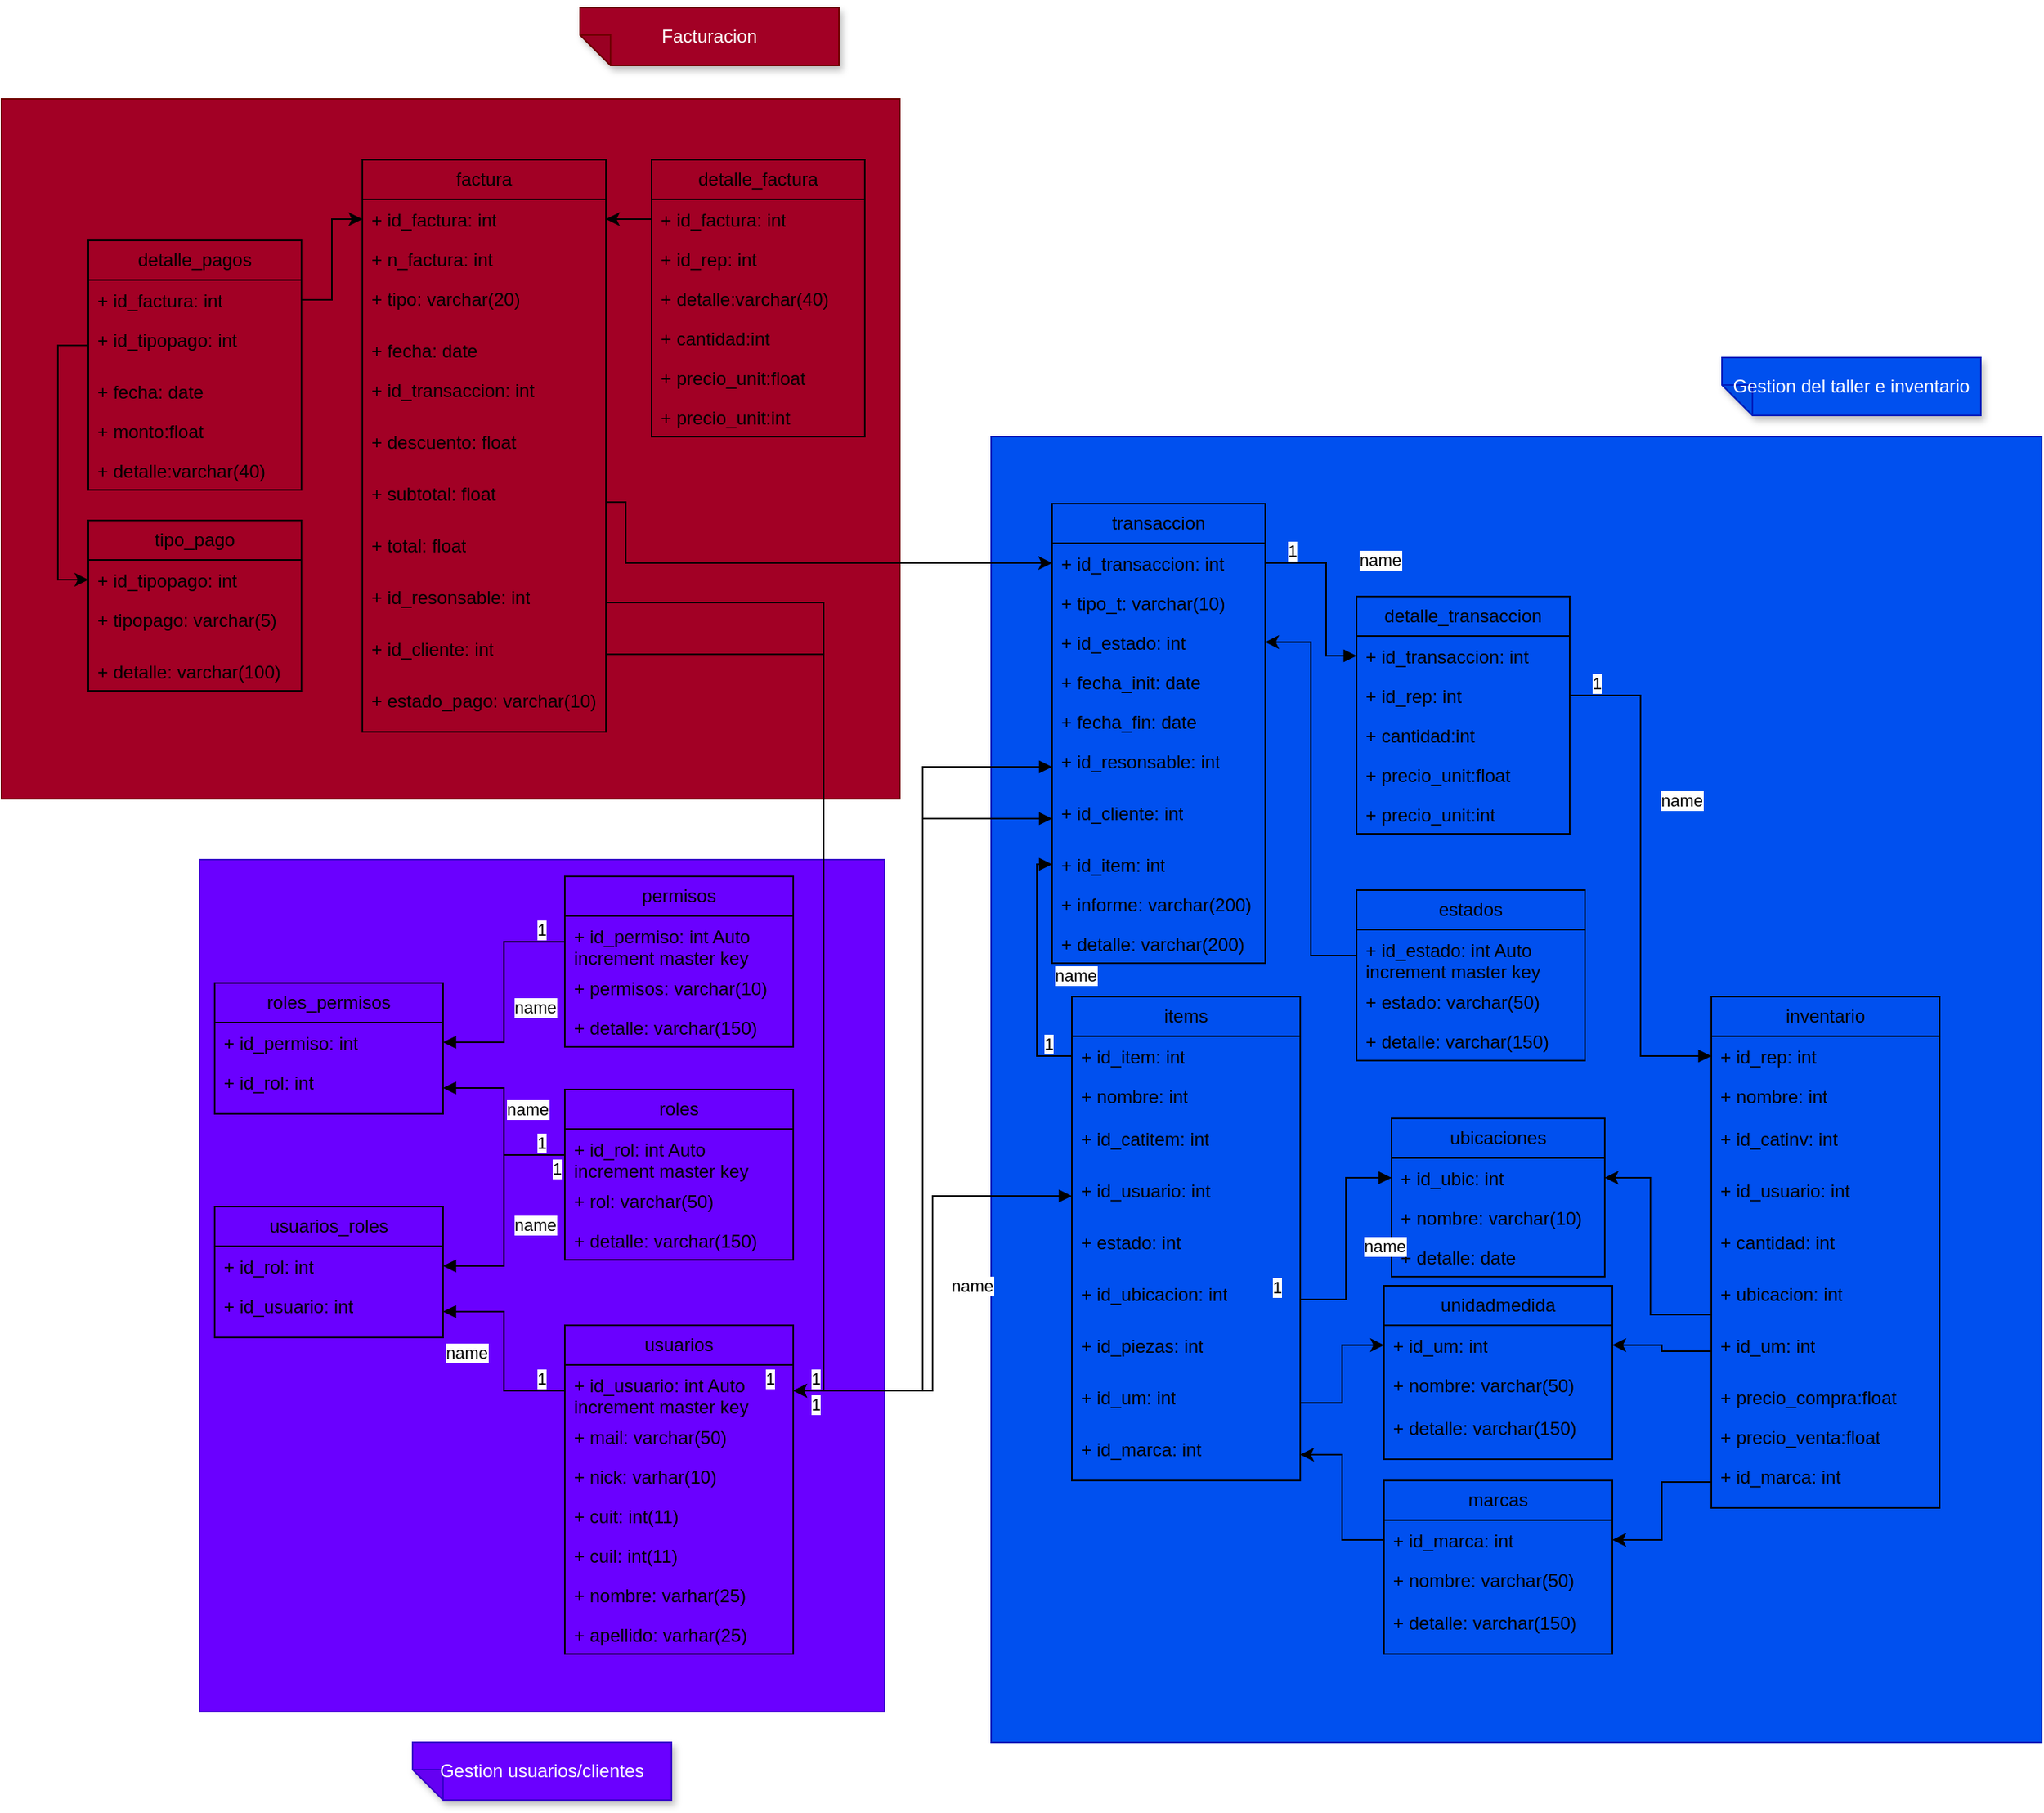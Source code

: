 <mxfile version="21.6.8" type="device">
  <diagram name="Página-1" id="KL7hros_8gFtWswWTued">
    <mxGraphModel dx="3860" dy="2466" grid="1" gridSize="10" guides="1" tooltips="1" connect="1" arrows="1" fold="1" page="1" pageScale="1" pageWidth="827" pageHeight="1169" math="0" shadow="0">
      <root>
        <mxCell id="0" />
        <mxCell id="1" parent="0" />
        <mxCell id="hIRkUQKFSJSfy8jgUmHw-79" value="" style="whiteSpace=wrap;html=1;fillColor=#0050ef;fontColor=#ffffff;strokeColor=#001DBC;" vertex="1" parent="1">
          <mxGeometry x="-330" y="112" width="690" height="858" as="geometry" />
        </mxCell>
        <mxCell id="hIRkUQKFSJSfy8jgUmHw-78" value="Gestion del taller e inventario" style="shape=note;whiteSpace=wrap;html=1;backgroundOutline=1;fontColor=#ffffff;darkOpacity=0.05;fillColor=#0050ef;strokeColor=#001DBC;fillStyle=solid;direction=west;gradientDirection=north;shadow=1;size=20;pointerEvents=1;align=center;" vertex="1" parent="1">
          <mxGeometry x="150" y="60" width="170" height="38" as="geometry" />
        </mxCell>
        <mxCell id="hIRkUQKFSJSfy8jgUmHw-75" value="" style="whiteSpace=wrap;html=1;fillColor=#a20025;fontColor=#ffffff;strokeColor=#6F0000;" vertex="1" parent="1">
          <mxGeometry x="-980" y="-110" width="590" height="460" as="geometry" />
        </mxCell>
        <mxCell id="hIRkUQKFSJSfy8jgUmHw-74" value="" style="whiteSpace=wrap;html=1;fillColor=#6a00ff;fontColor=#ffffff;strokeColor=#3700CC;" vertex="1" parent="1">
          <mxGeometry x="-850" y="390" width="450" height="560" as="geometry" />
        </mxCell>
        <mxCell id="4Juu3MWesEWuTdo3Fc_6-1" value="usuarios" style="swimlane;fontStyle=0;childLayout=stackLayout;horizontal=1;startSize=26;fillColor=none;horizontalStack=0;resizeParent=1;resizeParentMax=0;resizeLast=0;collapsible=1;marginBottom=0;whiteSpace=wrap;html=1;" parent="1" vertex="1">
          <mxGeometry x="-610" y="696" width="150" height="216" as="geometry" />
        </mxCell>
        <mxCell id="4Juu3MWesEWuTdo3Fc_6-2" value="+ id_usuario: int Auto increment master key" style="text;strokeColor=none;fillColor=none;align=left;verticalAlign=top;spacingLeft=4;spacingRight=4;overflow=hidden;rotatable=0;points=[[0,0.5],[1,0.5]];portConstraint=eastwest;whiteSpace=wrap;html=1;" parent="4Juu3MWesEWuTdo3Fc_6-1" vertex="1">
          <mxGeometry y="26" width="150" height="34" as="geometry" />
        </mxCell>
        <mxCell id="4Juu3MWesEWuTdo3Fc_6-3" value="+ mail: varchar(50)" style="text;strokeColor=none;fillColor=none;align=left;verticalAlign=top;spacingLeft=4;spacingRight=4;overflow=hidden;rotatable=0;points=[[0,0.5],[1,0.5]];portConstraint=eastwest;whiteSpace=wrap;html=1;" parent="4Juu3MWesEWuTdo3Fc_6-1" vertex="1">
          <mxGeometry y="60" width="150" height="26" as="geometry" />
        </mxCell>
        <mxCell id="4Juu3MWesEWuTdo3Fc_6-4" value="+ nick: varhar(10)" style="text;strokeColor=none;fillColor=none;align=left;verticalAlign=top;spacingLeft=4;spacingRight=4;overflow=hidden;rotatable=0;points=[[0,0.5],[1,0.5]];portConstraint=eastwest;whiteSpace=wrap;html=1;" parent="4Juu3MWesEWuTdo3Fc_6-1" vertex="1">
          <mxGeometry y="86" width="150" height="26" as="geometry" />
        </mxCell>
        <mxCell id="EC8ZCRwTHWyci8RgwFiX-50" value="+ cuit: int(11)" style="text;strokeColor=none;fillColor=none;align=left;verticalAlign=top;spacingLeft=4;spacingRight=4;overflow=hidden;rotatable=0;points=[[0,0.5],[1,0.5]];portConstraint=eastwest;whiteSpace=wrap;html=1;" parent="4Juu3MWesEWuTdo3Fc_6-1" vertex="1">
          <mxGeometry y="112" width="150" height="26" as="geometry" />
        </mxCell>
        <mxCell id="EC8ZCRwTHWyci8RgwFiX-51" value="+ cuil: int(11)" style="text;strokeColor=none;fillColor=none;align=left;verticalAlign=top;spacingLeft=4;spacingRight=4;overflow=hidden;rotatable=0;points=[[0,0.5],[1,0.5]];portConstraint=eastwest;whiteSpace=wrap;html=1;" parent="4Juu3MWesEWuTdo3Fc_6-1" vertex="1">
          <mxGeometry y="138" width="150" height="26" as="geometry" />
        </mxCell>
        <mxCell id="EC8ZCRwTHWyci8RgwFiX-47" value="+ nombre: varhar(25)" style="text;strokeColor=none;fillColor=none;align=left;verticalAlign=top;spacingLeft=4;spacingRight=4;overflow=hidden;rotatable=0;points=[[0,0.5],[1,0.5]];portConstraint=eastwest;whiteSpace=wrap;html=1;" parent="4Juu3MWesEWuTdo3Fc_6-1" vertex="1">
          <mxGeometry y="164" width="150" height="26" as="geometry" />
        </mxCell>
        <mxCell id="EC8ZCRwTHWyci8RgwFiX-48" value="+ apellido: varhar(25)" style="text;strokeColor=none;fillColor=none;align=left;verticalAlign=top;spacingLeft=4;spacingRight=4;overflow=hidden;rotatable=0;points=[[0,0.5],[1,0.5]];portConstraint=eastwest;whiteSpace=wrap;html=1;" parent="4Juu3MWesEWuTdo3Fc_6-1" vertex="1">
          <mxGeometry y="190" width="150" height="26" as="geometry" />
        </mxCell>
        <mxCell id="4Juu3MWesEWuTdo3Fc_6-9" value="transaccion" style="swimlane;fontStyle=0;childLayout=stackLayout;horizontal=1;startSize=26;fillColor=none;horizontalStack=0;resizeParent=1;resizeParentMax=0;resizeLast=0;collapsible=1;marginBottom=0;whiteSpace=wrap;html=1;" parent="1" vertex="1">
          <mxGeometry x="-290" y="156" width="140" height="302" as="geometry" />
        </mxCell>
        <mxCell id="4Juu3MWesEWuTdo3Fc_6-10" value="+ id_transaccion: int" style="text;strokeColor=none;fillColor=none;align=left;verticalAlign=top;spacingLeft=4;spacingRight=4;overflow=hidden;rotatable=0;points=[[0,0.5],[1,0.5]];portConstraint=eastwest;whiteSpace=wrap;html=1;" parent="4Juu3MWesEWuTdo3Fc_6-9" vertex="1">
          <mxGeometry y="26" width="140" height="26" as="geometry" />
        </mxCell>
        <mxCell id="4Juu3MWesEWuTdo3Fc_6-11" value="+ tipo_t: varchar(10)" style="text;strokeColor=none;fillColor=none;align=left;verticalAlign=top;spacingLeft=4;spacingRight=4;overflow=hidden;rotatable=0;points=[[0,0.5],[1,0.5]];portConstraint=eastwest;whiteSpace=wrap;html=1;" parent="4Juu3MWesEWuTdo3Fc_6-9" vertex="1">
          <mxGeometry y="52" width="140" height="26" as="geometry" />
        </mxCell>
        <mxCell id="hIRkUQKFSJSfy8jgUmHw-31" value="+ id_estado: int" style="text;strokeColor=none;fillColor=none;align=left;verticalAlign=top;spacingLeft=4;spacingRight=4;overflow=hidden;rotatable=0;points=[[0,0.5],[1,0.5]];portConstraint=eastwest;whiteSpace=wrap;html=1;" vertex="1" parent="4Juu3MWesEWuTdo3Fc_6-9">
          <mxGeometry y="78" width="140" height="26" as="geometry" />
        </mxCell>
        <mxCell id="4Juu3MWesEWuTdo3Fc_6-12" value="+ fecha_init: date" style="text;strokeColor=none;fillColor=none;align=left;verticalAlign=top;spacingLeft=4;spacingRight=4;overflow=hidden;rotatable=0;points=[[0,0.5],[1,0.5]];portConstraint=eastwest;whiteSpace=wrap;html=1;" parent="4Juu3MWesEWuTdo3Fc_6-9" vertex="1">
          <mxGeometry y="104" width="140" height="26" as="geometry" />
        </mxCell>
        <mxCell id="hIRkUQKFSJSfy8jgUmHw-19" value="+ fecha_fin: date" style="text;strokeColor=none;fillColor=none;align=left;verticalAlign=top;spacingLeft=4;spacingRight=4;overflow=hidden;rotatable=0;points=[[0,0.5],[1,0.5]];portConstraint=eastwest;whiteSpace=wrap;html=1;" vertex="1" parent="4Juu3MWesEWuTdo3Fc_6-9">
          <mxGeometry y="130" width="140" height="26" as="geometry" />
        </mxCell>
        <mxCell id="EC8ZCRwTHWyci8RgwFiX-57" value="+ id_resonsable: int" style="text;strokeColor=none;fillColor=none;align=left;verticalAlign=top;spacingLeft=4;spacingRight=4;overflow=hidden;rotatable=0;points=[[0,0.5],[1,0.5]];portConstraint=eastwest;whiteSpace=wrap;html=1;" parent="4Juu3MWesEWuTdo3Fc_6-9" vertex="1">
          <mxGeometry y="156" width="140" height="34" as="geometry" />
        </mxCell>
        <mxCell id="TdmiNr8Igqc1RUE94h2u-18" value="+ id_cliente: int" style="text;strokeColor=none;fillColor=none;align=left;verticalAlign=top;spacingLeft=4;spacingRight=4;overflow=hidden;rotatable=0;points=[[0,0.5],[1,0.5]];portConstraint=eastwest;whiteSpace=wrap;html=1;" parent="4Juu3MWesEWuTdo3Fc_6-9" vertex="1">
          <mxGeometry y="190" width="140" height="34" as="geometry" />
        </mxCell>
        <mxCell id="EC8ZCRwTHWyci8RgwFiX-56" value="+ id_item: int" style="text;strokeColor=none;fillColor=none;align=left;verticalAlign=top;spacingLeft=4;spacingRight=4;overflow=hidden;rotatable=0;points=[[0,0.5],[1,0.5]];portConstraint=eastwest;whiteSpace=wrap;html=1;" parent="4Juu3MWesEWuTdo3Fc_6-9" vertex="1">
          <mxGeometry y="224" width="140" height="26" as="geometry" />
        </mxCell>
        <mxCell id="hIRkUQKFSJSfy8jgUmHw-5" value="+ informe: varchar(200)" style="text;strokeColor=none;fillColor=none;align=left;verticalAlign=top;spacingLeft=4;spacingRight=4;overflow=hidden;rotatable=0;points=[[0,0.5],[1,0.5]];portConstraint=eastwest;whiteSpace=wrap;html=1;" vertex="1" parent="4Juu3MWesEWuTdo3Fc_6-9">
          <mxGeometry y="250" width="140" height="26" as="geometry" />
        </mxCell>
        <mxCell id="hIRkUQKFSJSfy8jgUmHw-18" value="+ detalle: varchar(200)" style="text;strokeColor=none;fillColor=none;align=left;verticalAlign=top;spacingLeft=4;spacingRight=4;overflow=hidden;rotatable=0;points=[[0,0.5],[1,0.5]];portConstraint=eastwest;whiteSpace=wrap;html=1;" vertex="1" parent="4Juu3MWesEWuTdo3Fc_6-9">
          <mxGeometry y="276" width="140" height="26" as="geometry" />
        </mxCell>
        <mxCell id="EC8ZCRwTHWyci8RgwFiX-1" value="detalle_transaccion" style="swimlane;fontStyle=0;childLayout=stackLayout;horizontal=1;startSize=26;fillColor=none;horizontalStack=0;resizeParent=1;resizeParentMax=0;resizeLast=0;collapsible=1;marginBottom=0;whiteSpace=wrap;html=1;" parent="1" vertex="1">
          <mxGeometry x="-90" y="217" width="140" height="156" as="geometry">
            <mxRectangle x="-220" y="50" width="140" height="30" as="alternateBounds" />
          </mxGeometry>
        </mxCell>
        <mxCell id="EC8ZCRwTHWyci8RgwFiX-2" value="+ id_transaccion: int" style="text;strokeColor=none;fillColor=none;align=left;verticalAlign=top;spacingLeft=4;spacingRight=4;overflow=hidden;rotatable=0;points=[[0,0.5],[1,0.5]];portConstraint=eastwest;whiteSpace=wrap;html=1;" parent="EC8ZCRwTHWyci8RgwFiX-1" vertex="1">
          <mxGeometry y="26" width="140" height="26" as="geometry" />
        </mxCell>
        <mxCell id="hIRkUQKFSJSfy8jgUmHw-6" value="+ id_rep: int" style="text;strokeColor=none;fillColor=none;align=left;verticalAlign=top;spacingLeft=4;spacingRight=4;overflow=hidden;rotatable=0;points=[[0,0.5],[1,0.5]];portConstraint=eastwest;whiteSpace=wrap;html=1;" vertex="1" parent="EC8ZCRwTHWyci8RgwFiX-1">
          <mxGeometry y="52" width="140" height="26" as="geometry" />
        </mxCell>
        <mxCell id="hIRkUQKFSJSfy8jgUmHw-9" value="+ cantidad:int" style="text;strokeColor=none;fillColor=none;align=left;verticalAlign=top;spacingLeft=4;spacingRight=4;overflow=hidden;rotatable=0;points=[[0,0.5],[1,0.5]];portConstraint=eastwest;whiteSpace=wrap;html=1;" vertex="1" parent="EC8ZCRwTHWyci8RgwFiX-1">
          <mxGeometry y="78" width="140" height="26" as="geometry" />
        </mxCell>
        <mxCell id="hIRkUQKFSJSfy8jgUmHw-16" value="+ precio_unit:float" style="text;strokeColor=none;fillColor=none;align=left;verticalAlign=top;spacingLeft=4;spacingRight=4;overflow=hidden;rotatable=0;points=[[0,0.5],[1,0.5]];portConstraint=eastwest;whiteSpace=wrap;html=1;" vertex="1" parent="EC8ZCRwTHWyci8RgwFiX-1">
          <mxGeometry y="104" width="140" height="26" as="geometry" />
        </mxCell>
        <mxCell id="hIRkUQKFSJSfy8jgUmHw-17" value="+ precio_unit:int" style="text;strokeColor=none;fillColor=none;align=left;verticalAlign=top;spacingLeft=4;spacingRight=4;overflow=hidden;rotatable=0;points=[[0,0.5],[1,0.5]];portConstraint=eastwest;whiteSpace=wrap;html=1;" vertex="1" parent="EC8ZCRwTHWyci8RgwFiX-1">
          <mxGeometry y="130" width="140" height="26" as="geometry" />
        </mxCell>
        <mxCell id="EC8ZCRwTHWyci8RgwFiX-5" value="name" style="endArrow=block;endFill=1;html=1;edgeStyle=orthogonalEdgeStyle;align=left;verticalAlign=top;rounded=0;entryX=0;entryY=0.5;entryDx=0;entryDy=0;exitX=1;exitY=0.5;exitDx=0;exitDy=0;" parent="1" source="4Juu3MWesEWuTdo3Fc_6-10" target="EC8ZCRwTHWyci8RgwFiX-2" edge="1">
          <mxGeometry x="-0.338" y="25" relative="1" as="geometry">
            <mxPoint x="-197" y="250" as="sourcePoint" />
            <mxPoint x="-247" y="300" as="targetPoint" />
            <mxPoint x="-5" y="-15" as="offset" />
            <Array as="points">
              <mxPoint x="-110" y="195" />
              <mxPoint x="-110" y="256" />
            </Array>
          </mxGeometry>
        </mxCell>
        <mxCell id="EC8ZCRwTHWyci8RgwFiX-6" value="1" style="edgeLabel;resizable=0;html=1;align=left;verticalAlign=bottom;" parent="EC8ZCRwTHWyci8RgwFiX-5" connectable="0" vertex="1">
          <mxGeometry x="-1" relative="1" as="geometry">
            <mxPoint x="13" as="offset" />
          </mxGeometry>
        </mxCell>
        <mxCell id="EC8ZCRwTHWyci8RgwFiX-16" value="name" style="endArrow=block;endFill=1;html=1;edgeStyle=orthogonalEdgeStyle;align=left;verticalAlign=top;rounded=0;entryX=1;entryY=0.5;entryDx=0;entryDy=0;exitX=0;exitY=0.5;exitDx=0;exitDy=0;" parent="1" source="EC8ZCRwTHWyci8RgwFiX-21" target="EC8ZCRwTHWyci8RgwFiX-34" edge="1">
          <mxGeometry x="-0.044" y="5" relative="1" as="geometry">
            <mxPoint x="-200" y="781" as="sourcePoint" />
            <mxPoint x="-310" y="837" as="targetPoint" />
            <mxPoint as="offset" />
          </mxGeometry>
        </mxCell>
        <mxCell id="EC8ZCRwTHWyci8RgwFiX-17" value="1" style="edgeLabel;resizable=0;html=1;align=left;verticalAlign=bottom;" parent="EC8ZCRwTHWyci8RgwFiX-16" connectable="0" vertex="1">
          <mxGeometry x="-1" relative="1" as="geometry">
            <mxPoint x="-20" as="offset" />
          </mxGeometry>
        </mxCell>
        <mxCell id="EC8ZCRwTHWyci8RgwFiX-20" value="roles" style="swimlane;fontStyle=0;childLayout=stackLayout;horizontal=1;startSize=26;fillColor=none;horizontalStack=0;resizeParent=1;resizeParentMax=0;resizeLast=0;collapsible=1;marginBottom=0;whiteSpace=wrap;html=1;" parent="1" vertex="1">
          <mxGeometry x="-610" y="541" width="150" height="112" as="geometry" />
        </mxCell>
        <mxCell id="EC8ZCRwTHWyci8RgwFiX-21" value="+ id_rol: int Auto increment master key" style="text;strokeColor=none;fillColor=none;align=left;verticalAlign=top;spacingLeft=4;spacingRight=4;overflow=hidden;rotatable=0;points=[[0,0.5],[1,0.5]];portConstraint=eastwest;whiteSpace=wrap;html=1;" parent="EC8ZCRwTHWyci8RgwFiX-20" vertex="1">
          <mxGeometry y="26" width="150" height="34" as="geometry" />
        </mxCell>
        <mxCell id="EC8ZCRwTHWyci8RgwFiX-22" value="+ rol: varchar(50)" style="text;strokeColor=none;fillColor=none;align=left;verticalAlign=top;spacingLeft=4;spacingRight=4;overflow=hidden;rotatable=0;points=[[0,0.5],[1,0.5]];portConstraint=eastwest;whiteSpace=wrap;html=1;" parent="EC8ZCRwTHWyci8RgwFiX-20" vertex="1">
          <mxGeometry y="60" width="150" height="26" as="geometry" />
        </mxCell>
        <mxCell id="EC8ZCRwTHWyci8RgwFiX-23" value="+ detalle: varchar(150)" style="text;strokeColor=none;fillColor=none;align=left;verticalAlign=top;spacingLeft=4;spacingRight=4;overflow=hidden;rotatable=0;points=[[0,0.5],[1,0.5]];portConstraint=eastwest;whiteSpace=wrap;html=1;" parent="EC8ZCRwTHWyci8RgwFiX-20" vertex="1">
          <mxGeometry y="86" width="150" height="26" as="geometry" />
        </mxCell>
        <mxCell id="EC8ZCRwTHWyci8RgwFiX-24" value="permisos" style="swimlane;fontStyle=0;childLayout=stackLayout;horizontal=1;startSize=26;fillColor=none;horizontalStack=0;resizeParent=1;resizeParentMax=0;resizeLast=0;collapsible=1;marginBottom=0;whiteSpace=wrap;html=1;" parent="1" vertex="1">
          <mxGeometry x="-610" y="401" width="150" height="112" as="geometry" />
        </mxCell>
        <mxCell id="EC8ZCRwTHWyci8RgwFiX-25" value="+ id_permiso: int Auto increment master key" style="text;strokeColor=none;fillColor=none;align=left;verticalAlign=top;spacingLeft=4;spacingRight=4;overflow=hidden;rotatable=0;points=[[0,0.5],[1,0.5]];portConstraint=eastwest;whiteSpace=wrap;html=1;" parent="EC8ZCRwTHWyci8RgwFiX-24" vertex="1">
          <mxGeometry y="26" width="150" height="34" as="geometry" />
        </mxCell>
        <mxCell id="EC8ZCRwTHWyci8RgwFiX-26" value="+ permisos: varchar(10)&amp;nbsp;" style="text;strokeColor=none;fillColor=none;align=left;verticalAlign=top;spacingLeft=4;spacingRight=4;overflow=hidden;rotatable=0;points=[[0,0.5],[1,0.5]];portConstraint=eastwest;whiteSpace=wrap;html=1;" parent="EC8ZCRwTHWyci8RgwFiX-24" vertex="1">
          <mxGeometry y="60" width="150" height="26" as="geometry" />
        </mxCell>
        <mxCell id="EC8ZCRwTHWyci8RgwFiX-27" value="+ detalle: varchar(150)" style="text;strokeColor=none;fillColor=none;align=left;verticalAlign=top;spacingLeft=4;spacingRight=4;overflow=hidden;rotatable=0;points=[[0,0.5],[1,0.5]];portConstraint=eastwest;whiteSpace=wrap;html=1;" parent="EC8ZCRwTHWyci8RgwFiX-24" vertex="1">
          <mxGeometry y="86" width="150" height="26" as="geometry" />
        </mxCell>
        <mxCell id="EC8ZCRwTHWyci8RgwFiX-28" value="roles_permisos" style="swimlane;fontStyle=0;childLayout=stackLayout;horizontal=1;startSize=26;fillColor=none;horizontalStack=0;resizeParent=1;resizeParentMax=0;resizeLast=0;collapsible=1;marginBottom=0;whiteSpace=wrap;html=1;" parent="1" vertex="1">
          <mxGeometry x="-840" y="471" width="150" height="86" as="geometry" />
        </mxCell>
        <mxCell id="EC8ZCRwTHWyci8RgwFiX-30" value="+ id_permiso: int" style="text;strokeColor=none;fillColor=none;align=left;verticalAlign=top;spacingLeft=4;spacingRight=4;overflow=hidden;rotatable=0;points=[[0,0.5],[1,0.5]];portConstraint=eastwest;whiteSpace=wrap;html=1;" parent="EC8ZCRwTHWyci8RgwFiX-28" vertex="1">
          <mxGeometry y="26" width="150" height="26" as="geometry" />
        </mxCell>
        <mxCell id="EC8ZCRwTHWyci8RgwFiX-29" value="+ id_rol: int&amp;nbsp;" style="text;strokeColor=none;fillColor=none;align=left;verticalAlign=top;spacingLeft=4;spacingRight=4;overflow=hidden;rotatable=0;points=[[0,0.5],[1,0.5]];portConstraint=eastwest;whiteSpace=wrap;html=1;" parent="EC8ZCRwTHWyci8RgwFiX-28" vertex="1">
          <mxGeometry y="52" width="150" height="34" as="geometry" />
        </mxCell>
        <mxCell id="EC8ZCRwTHWyci8RgwFiX-32" value="usuarios_roles" style="swimlane;fontStyle=0;childLayout=stackLayout;horizontal=1;startSize=26;fillColor=none;horizontalStack=0;resizeParent=1;resizeParentMax=0;resizeLast=0;collapsible=1;marginBottom=0;whiteSpace=wrap;html=1;" parent="1" vertex="1">
          <mxGeometry x="-840" y="618" width="150" height="86" as="geometry" />
        </mxCell>
        <mxCell id="EC8ZCRwTHWyci8RgwFiX-34" value="+ id_rol: int" style="text;strokeColor=none;fillColor=none;align=left;verticalAlign=top;spacingLeft=4;spacingRight=4;overflow=hidden;rotatable=0;points=[[0,0.5],[1,0.5]];portConstraint=eastwest;whiteSpace=wrap;html=1;" parent="EC8ZCRwTHWyci8RgwFiX-32" vertex="1">
          <mxGeometry y="26" width="150" height="26" as="geometry" />
        </mxCell>
        <mxCell id="EC8ZCRwTHWyci8RgwFiX-33" value="+ id_usuario: int" style="text;strokeColor=none;fillColor=none;align=left;verticalAlign=top;spacingLeft=4;spacingRight=4;overflow=hidden;rotatable=0;points=[[0,0.5],[1,0.5]];portConstraint=eastwest;whiteSpace=wrap;html=1;" parent="EC8ZCRwTHWyci8RgwFiX-32" vertex="1">
          <mxGeometry y="52" width="150" height="34" as="geometry" />
        </mxCell>
        <mxCell id="EC8ZCRwTHWyci8RgwFiX-37" value="name" style="endArrow=block;endFill=1;html=1;edgeStyle=orthogonalEdgeStyle;align=left;verticalAlign=top;rounded=0;entryX=1;entryY=0.5;entryDx=0;entryDy=0;exitX=0;exitY=0.5;exitDx=0;exitDy=0;" parent="1" source="4Juu3MWesEWuTdo3Fc_6-2" target="EC8ZCRwTHWyci8RgwFiX-33" edge="1">
          <mxGeometry x="1" y="14" relative="1" as="geometry">
            <mxPoint x="-190" y="821" as="sourcePoint" />
            <mxPoint x="-300" y="847" as="targetPoint" />
            <mxPoint as="offset" />
          </mxGeometry>
        </mxCell>
        <mxCell id="EC8ZCRwTHWyci8RgwFiX-38" value="1" style="edgeLabel;resizable=0;html=1;align=left;verticalAlign=bottom;" parent="EC8ZCRwTHWyci8RgwFiX-37" connectable="0" vertex="1">
          <mxGeometry x="-1" relative="1" as="geometry">
            <mxPoint x="-20" as="offset" />
          </mxGeometry>
        </mxCell>
        <mxCell id="EC8ZCRwTHWyci8RgwFiX-39" value="name" style="endArrow=block;endFill=1;html=1;edgeStyle=orthogonalEdgeStyle;align=left;verticalAlign=top;rounded=0;entryX=1;entryY=0.5;entryDx=0;entryDy=0;exitX=0;exitY=0.5;exitDx=0;exitDy=0;" parent="1" source="EC8ZCRwTHWyci8RgwFiX-25" target="EC8ZCRwTHWyci8RgwFiX-30" edge="1">
          <mxGeometry x="-0.044" y="5" relative="1" as="geometry">
            <mxPoint x="-180" y="831" as="sourcePoint" />
            <mxPoint x="-290" y="857" as="targetPoint" />
            <mxPoint as="offset" />
          </mxGeometry>
        </mxCell>
        <mxCell id="EC8ZCRwTHWyci8RgwFiX-40" value="1" style="edgeLabel;resizable=0;html=1;align=left;verticalAlign=bottom;" parent="EC8ZCRwTHWyci8RgwFiX-39" connectable="0" vertex="1">
          <mxGeometry x="-1" relative="1" as="geometry">
            <mxPoint x="-20" as="offset" />
          </mxGeometry>
        </mxCell>
        <mxCell id="EC8ZCRwTHWyci8RgwFiX-41" value="name" style="endArrow=block;endFill=1;html=1;edgeStyle=orthogonalEdgeStyle;align=left;verticalAlign=top;rounded=0;entryX=1;entryY=0.5;entryDx=0;entryDy=0;exitX=0;exitY=0.5;exitDx=0;exitDy=0;" parent="1" source="EC8ZCRwTHWyci8RgwFiX-21" target="EC8ZCRwTHWyci8RgwFiX-29" edge="1">
          <mxGeometry x="0.339" relative="1" as="geometry">
            <mxPoint x="-170" y="841" as="sourcePoint" />
            <mxPoint x="-280" y="867" as="targetPoint" />
            <mxPoint as="offset" />
          </mxGeometry>
        </mxCell>
        <mxCell id="EC8ZCRwTHWyci8RgwFiX-42" value="1" style="edgeLabel;resizable=0;html=1;align=left;verticalAlign=bottom;" parent="EC8ZCRwTHWyci8RgwFiX-41" connectable="0" vertex="1">
          <mxGeometry x="-1" relative="1" as="geometry">
            <mxPoint x="-10" y="17" as="offset" />
          </mxGeometry>
        </mxCell>
        <mxCell id="EC8ZCRwTHWyci8RgwFiX-52" value="items" style="swimlane;fontStyle=0;childLayout=stackLayout;horizontal=1;startSize=26;fillColor=none;horizontalStack=0;resizeParent=1;resizeParentMax=0;resizeLast=0;collapsible=1;marginBottom=0;whiteSpace=wrap;html=1;" parent="1" vertex="1">
          <mxGeometry x="-277" y="480" width="150" height="318" as="geometry" />
        </mxCell>
        <mxCell id="EC8ZCRwTHWyci8RgwFiX-53" value="+ id_item: int" style="text;strokeColor=none;fillColor=none;align=left;verticalAlign=top;spacingLeft=4;spacingRight=4;overflow=hidden;rotatable=0;points=[[0,0.5],[1,0.5]];portConstraint=eastwest;whiteSpace=wrap;html=1;" parent="EC8ZCRwTHWyci8RgwFiX-52" vertex="1">
          <mxGeometry y="26" width="150" height="26" as="geometry" />
        </mxCell>
        <mxCell id="EC8ZCRwTHWyci8RgwFiX-54" value="+ nombre: int" style="text;strokeColor=none;fillColor=none;align=left;verticalAlign=top;spacingLeft=4;spacingRight=4;overflow=hidden;rotatable=0;points=[[0,0.5],[1,0.5]];portConstraint=eastwest;whiteSpace=wrap;html=1;" parent="EC8ZCRwTHWyci8RgwFiX-52" vertex="1">
          <mxGeometry y="52" width="150" height="28" as="geometry" />
        </mxCell>
        <mxCell id="EC8ZCRwTHWyci8RgwFiX-55" value="+ id_catitem: int" style="text;strokeColor=none;fillColor=none;align=left;verticalAlign=top;spacingLeft=4;spacingRight=4;overflow=hidden;rotatable=0;points=[[0,0.5],[1,0.5]];portConstraint=eastwest;whiteSpace=wrap;html=1;" parent="EC8ZCRwTHWyci8RgwFiX-52" vertex="1">
          <mxGeometry y="80" width="150" height="34" as="geometry" />
        </mxCell>
        <mxCell id="TdmiNr8Igqc1RUE94h2u-1" value="+ id_usuario: int" style="text;strokeColor=none;fillColor=none;align=left;verticalAlign=top;spacingLeft=4;spacingRight=4;overflow=hidden;rotatable=0;points=[[0,0.5],[1,0.5]];portConstraint=eastwest;whiteSpace=wrap;html=1;" parent="EC8ZCRwTHWyci8RgwFiX-52" vertex="1">
          <mxGeometry y="114" width="150" height="34" as="geometry" />
        </mxCell>
        <mxCell id="TdmiNr8Igqc1RUE94h2u-2" value="+ estado: int" style="text;strokeColor=none;fillColor=none;align=left;verticalAlign=top;spacingLeft=4;spacingRight=4;overflow=hidden;rotatable=0;points=[[0,0.5],[1,0.5]];portConstraint=eastwest;whiteSpace=wrap;html=1;" parent="EC8ZCRwTHWyci8RgwFiX-52" vertex="1">
          <mxGeometry y="148" width="150" height="34" as="geometry" />
        </mxCell>
        <mxCell id="TdmiNr8Igqc1RUE94h2u-3" value="+ id_ubicacion: int" style="text;strokeColor=none;fillColor=none;align=left;verticalAlign=top;spacingLeft=4;spacingRight=4;overflow=hidden;rotatable=0;points=[[0,0.5],[1,0.5]];portConstraint=eastwest;whiteSpace=wrap;html=1;" parent="EC8ZCRwTHWyci8RgwFiX-52" vertex="1">
          <mxGeometry y="182" width="150" height="34" as="geometry" />
        </mxCell>
        <mxCell id="TdmiNr8Igqc1RUE94h2u-4" value="+ id_piezas: int" style="text;strokeColor=none;fillColor=none;align=left;verticalAlign=top;spacingLeft=4;spacingRight=4;overflow=hidden;rotatable=0;points=[[0,0.5],[1,0.5]];portConstraint=eastwest;whiteSpace=wrap;html=1;" parent="EC8ZCRwTHWyci8RgwFiX-52" vertex="1">
          <mxGeometry y="216" width="150" height="34" as="geometry" />
        </mxCell>
        <mxCell id="TdmiNr8Igqc1RUE94h2u-26" value="+ id_um: int" style="text;strokeColor=none;fillColor=none;align=left;verticalAlign=top;spacingLeft=4;spacingRight=4;overflow=hidden;rotatable=0;points=[[0,0.5],[1,0.5]];portConstraint=eastwest;whiteSpace=wrap;html=1;" parent="EC8ZCRwTHWyci8RgwFiX-52" vertex="1">
          <mxGeometry y="250" width="150" height="34" as="geometry" />
        </mxCell>
        <mxCell id="TdmiNr8Igqc1RUE94h2u-39" value="+ id_marca: int" style="text;strokeColor=none;fillColor=none;align=left;verticalAlign=top;spacingLeft=4;spacingRight=4;overflow=hidden;rotatable=0;points=[[0,0.5],[1,0.5]];portConstraint=eastwest;whiteSpace=wrap;html=1;" parent="EC8ZCRwTHWyci8RgwFiX-52" vertex="1">
          <mxGeometry y="284" width="150" height="34" as="geometry" />
        </mxCell>
        <mxCell id="EC8ZCRwTHWyci8RgwFiX-58" value="" style="endArrow=block;endFill=1;html=1;edgeStyle=orthogonalEdgeStyle;align=left;verticalAlign=top;rounded=0;entryX=0;entryY=0.5;entryDx=0;entryDy=0;exitX=1;exitY=0.5;exitDx=0;exitDy=0;" parent="1" source="4Juu3MWesEWuTdo3Fc_6-2" target="EC8ZCRwTHWyci8RgwFiX-57" edge="1">
          <mxGeometry x="0.212" y="7" relative="1" as="geometry">
            <mxPoint x="-270" y="680" as="sourcePoint" />
            <mxPoint x="-380" y="706" as="targetPoint" />
            <mxPoint as="offset" />
          </mxGeometry>
        </mxCell>
        <mxCell id="EC8ZCRwTHWyci8RgwFiX-59" value="1" style="edgeLabel;resizable=0;html=1;align=left;verticalAlign=bottom;" parent="EC8ZCRwTHWyci8RgwFiX-58" connectable="0" vertex="1">
          <mxGeometry x="-1" relative="1" as="geometry">
            <mxPoint x="10" y="17" as="offset" />
          </mxGeometry>
        </mxCell>
        <mxCell id="TdmiNr8Igqc1RUE94h2u-5" value="inventario" style="swimlane;fontStyle=0;childLayout=stackLayout;horizontal=1;startSize=26;fillColor=none;horizontalStack=0;resizeParent=1;resizeParentMax=0;resizeLast=0;collapsible=1;marginBottom=0;whiteSpace=wrap;html=1;" parent="1" vertex="1">
          <mxGeometry x="143" y="480" width="150" height="336" as="geometry" />
        </mxCell>
        <mxCell id="TdmiNr8Igqc1RUE94h2u-6" value="+ id_rep: int" style="text;strokeColor=none;fillColor=none;align=left;verticalAlign=top;spacingLeft=4;spacingRight=4;overflow=hidden;rotatable=0;points=[[0,0.5],[1,0.5]];portConstraint=eastwest;whiteSpace=wrap;html=1;" parent="TdmiNr8Igqc1RUE94h2u-5" vertex="1">
          <mxGeometry y="26" width="150" height="26" as="geometry" />
        </mxCell>
        <mxCell id="TdmiNr8Igqc1RUE94h2u-7" value="+ nombre: int" style="text;strokeColor=none;fillColor=none;align=left;verticalAlign=top;spacingLeft=4;spacingRight=4;overflow=hidden;rotatable=0;points=[[0,0.5],[1,0.5]];portConstraint=eastwest;whiteSpace=wrap;html=1;" parent="TdmiNr8Igqc1RUE94h2u-5" vertex="1">
          <mxGeometry y="52" width="150" height="28" as="geometry" />
        </mxCell>
        <mxCell id="TdmiNr8Igqc1RUE94h2u-8" value="+ id_catinv: int" style="text;strokeColor=none;fillColor=none;align=left;verticalAlign=top;spacingLeft=4;spacingRight=4;overflow=hidden;rotatable=0;points=[[0,0.5],[1,0.5]];portConstraint=eastwest;whiteSpace=wrap;html=1;" parent="TdmiNr8Igqc1RUE94h2u-5" vertex="1">
          <mxGeometry y="80" width="150" height="34" as="geometry" />
        </mxCell>
        <mxCell id="TdmiNr8Igqc1RUE94h2u-9" value="+ id_usuario: int" style="text;strokeColor=none;fillColor=none;align=left;verticalAlign=top;spacingLeft=4;spacingRight=4;overflow=hidden;rotatable=0;points=[[0,0.5],[1,0.5]];portConstraint=eastwest;whiteSpace=wrap;html=1;" parent="TdmiNr8Igqc1RUE94h2u-5" vertex="1">
          <mxGeometry y="114" width="150" height="34" as="geometry" />
        </mxCell>
        <mxCell id="TdmiNr8Igqc1RUE94h2u-10" value="+ cantidad: int" style="text;strokeColor=none;fillColor=none;align=left;verticalAlign=top;spacingLeft=4;spacingRight=4;overflow=hidden;rotatable=0;points=[[0,0.5],[1,0.5]];portConstraint=eastwest;whiteSpace=wrap;html=1;" parent="TdmiNr8Igqc1RUE94h2u-5" vertex="1">
          <mxGeometry y="148" width="150" height="34" as="geometry" />
        </mxCell>
        <mxCell id="TdmiNr8Igqc1RUE94h2u-11" value="+ ubicacion: int" style="text;strokeColor=none;fillColor=none;align=left;verticalAlign=top;spacingLeft=4;spacingRight=4;overflow=hidden;rotatable=0;points=[[0,0.5],[1,0.5]];portConstraint=eastwest;whiteSpace=wrap;html=1;" parent="TdmiNr8Igqc1RUE94h2u-5" vertex="1">
          <mxGeometry y="182" width="150" height="34" as="geometry" />
        </mxCell>
        <mxCell id="TdmiNr8Igqc1RUE94h2u-42" value="+ id_um: int" style="text;strokeColor=none;fillColor=none;align=left;verticalAlign=top;spacingLeft=4;spacingRight=4;overflow=hidden;rotatable=0;points=[[0,0.5],[1,0.5]];portConstraint=eastwest;whiteSpace=wrap;html=1;" parent="TdmiNr8Igqc1RUE94h2u-5" vertex="1">
          <mxGeometry y="216" width="150" height="34" as="geometry" />
        </mxCell>
        <mxCell id="hIRkUQKFSJSfy8jgUmHw-10" value="+ precio_compra:float" style="text;strokeColor=none;fillColor=none;align=left;verticalAlign=top;spacingLeft=4;spacingRight=4;overflow=hidden;rotatable=0;points=[[0,0.5],[1,0.5]];portConstraint=eastwest;whiteSpace=wrap;html=1;" vertex="1" parent="TdmiNr8Igqc1RUE94h2u-5">
          <mxGeometry y="250" width="150" height="26" as="geometry" />
        </mxCell>
        <mxCell id="hIRkUQKFSJSfy8jgUmHw-11" value="+ precio_venta:float" style="text;strokeColor=none;fillColor=none;align=left;verticalAlign=top;spacingLeft=4;spacingRight=4;overflow=hidden;rotatable=0;points=[[0,0.5],[1,0.5]];portConstraint=eastwest;whiteSpace=wrap;html=1;" vertex="1" parent="TdmiNr8Igqc1RUE94h2u-5">
          <mxGeometry y="276" width="150" height="26" as="geometry" />
        </mxCell>
        <mxCell id="TdmiNr8Igqc1RUE94h2u-43" value="+ id_marca: int" style="text;strokeColor=none;fillColor=none;align=left;verticalAlign=top;spacingLeft=4;spacingRight=4;overflow=hidden;rotatable=0;points=[[0,0.5],[1,0.5]];portConstraint=eastwest;whiteSpace=wrap;html=1;" parent="TdmiNr8Igqc1RUE94h2u-5" vertex="1">
          <mxGeometry y="302" width="150" height="34" as="geometry" />
        </mxCell>
        <mxCell id="TdmiNr8Igqc1RUE94h2u-13" value="ubicaciones" style="swimlane;fontStyle=0;childLayout=stackLayout;horizontal=1;startSize=26;fillColor=none;horizontalStack=0;resizeParent=1;resizeParentMax=0;resizeLast=0;collapsible=1;marginBottom=0;whiteSpace=wrap;html=1;" parent="1" vertex="1">
          <mxGeometry x="-67" y="560" width="140" height="104" as="geometry" />
        </mxCell>
        <mxCell id="TdmiNr8Igqc1RUE94h2u-14" value="+ id_ubic: int" style="text;strokeColor=none;fillColor=none;align=left;verticalAlign=top;spacingLeft=4;spacingRight=4;overflow=hidden;rotatable=0;points=[[0,0.5],[1,0.5]];portConstraint=eastwest;whiteSpace=wrap;html=1;" parent="TdmiNr8Igqc1RUE94h2u-13" vertex="1">
          <mxGeometry y="26" width="140" height="26" as="geometry" />
        </mxCell>
        <mxCell id="TdmiNr8Igqc1RUE94h2u-15" value="+ nombre: varchar(10)" style="text;strokeColor=none;fillColor=none;align=left;verticalAlign=top;spacingLeft=4;spacingRight=4;overflow=hidden;rotatable=0;points=[[0,0.5],[1,0.5]];portConstraint=eastwest;whiteSpace=wrap;html=1;" parent="TdmiNr8Igqc1RUE94h2u-13" vertex="1">
          <mxGeometry y="52" width="140" height="26" as="geometry" />
        </mxCell>
        <mxCell id="TdmiNr8Igqc1RUE94h2u-16" value="+ detalle: date" style="text;strokeColor=none;fillColor=none;align=left;verticalAlign=top;spacingLeft=4;spacingRight=4;overflow=hidden;rotatable=0;points=[[0,0.5],[1,0.5]];portConstraint=eastwest;whiteSpace=wrap;html=1;" parent="TdmiNr8Igqc1RUE94h2u-13" vertex="1">
          <mxGeometry y="78" width="140" height="26" as="geometry" />
        </mxCell>
        <mxCell id="TdmiNr8Igqc1RUE94h2u-19" value="" style="endArrow=block;endFill=1;html=1;edgeStyle=orthogonalEdgeStyle;align=left;verticalAlign=top;rounded=0;entryX=0;entryY=0.5;entryDx=0;entryDy=0;exitX=1;exitY=0.5;exitDx=0;exitDy=0;" parent="1" source="4Juu3MWesEWuTdo3Fc_6-2" target="TdmiNr8Igqc1RUE94h2u-18" edge="1">
          <mxGeometry x="0.34" y="33" relative="1" as="geometry">
            <mxPoint x="-270" y="680" as="sourcePoint" />
            <mxPoint x="-380" y="706" as="targetPoint" />
            <mxPoint as="offset" />
          </mxGeometry>
        </mxCell>
        <mxCell id="TdmiNr8Igqc1RUE94h2u-20" value="1" style="edgeLabel;resizable=0;html=1;align=left;verticalAlign=bottom;" parent="TdmiNr8Igqc1RUE94h2u-19" connectable="0" vertex="1">
          <mxGeometry x="-1" relative="1" as="geometry">
            <mxPoint x="10" as="offset" />
          </mxGeometry>
        </mxCell>
        <mxCell id="TdmiNr8Igqc1RUE94h2u-25" style="edgeStyle=orthogonalEdgeStyle;rounded=0;orthogonalLoop=1;jettySize=auto;html=1;entryX=1;entryY=0.5;entryDx=0;entryDy=0;" parent="1" source="TdmiNr8Igqc1RUE94h2u-11" target="TdmiNr8Igqc1RUE94h2u-14" edge="1">
          <mxGeometry relative="1" as="geometry">
            <Array as="points">
              <mxPoint x="103" y="689" />
              <mxPoint x="103" y="599" />
            </Array>
          </mxGeometry>
        </mxCell>
        <mxCell id="TdmiNr8Igqc1RUE94h2u-28" value="unidadmedida" style="swimlane;fontStyle=0;childLayout=stackLayout;horizontal=1;startSize=26;fillColor=none;horizontalStack=0;resizeParent=1;resizeParentMax=0;resizeLast=0;collapsible=1;marginBottom=0;whiteSpace=wrap;html=1;" parent="1" vertex="1">
          <mxGeometry x="-72" y="670" width="150" height="114" as="geometry" />
        </mxCell>
        <mxCell id="TdmiNr8Igqc1RUE94h2u-29" value="+ id_um: int" style="text;strokeColor=none;fillColor=none;align=left;verticalAlign=top;spacingLeft=4;spacingRight=4;overflow=hidden;rotatable=0;points=[[0,0.5],[1,0.5]];portConstraint=eastwest;whiteSpace=wrap;html=1;" parent="TdmiNr8Igqc1RUE94h2u-28" vertex="1">
          <mxGeometry y="26" width="150" height="26" as="geometry" />
        </mxCell>
        <mxCell id="TdmiNr8Igqc1RUE94h2u-30" value="+ nombre: varchar(50)" style="text;strokeColor=none;fillColor=none;align=left;verticalAlign=top;spacingLeft=4;spacingRight=4;overflow=hidden;rotatable=0;points=[[0,0.5],[1,0.5]];portConstraint=eastwest;whiteSpace=wrap;html=1;" parent="TdmiNr8Igqc1RUE94h2u-28" vertex="1">
          <mxGeometry y="52" width="150" height="28" as="geometry" />
        </mxCell>
        <mxCell id="TdmiNr8Igqc1RUE94h2u-31" value="+ detalle: varchar(150)" style="text;strokeColor=none;fillColor=none;align=left;verticalAlign=top;spacingLeft=4;spacingRight=4;overflow=hidden;rotatable=0;points=[[0,0.5],[1,0.5]];portConstraint=eastwest;whiteSpace=wrap;html=1;" parent="TdmiNr8Igqc1RUE94h2u-28" vertex="1">
          <mxGeometry y="80" width="150" height="34" as="geometry" />
        </mxCell>
        <mxCell id="TdmiNr8Igqc1RUE94h2u-35" value="marcas" style="swimlane;fontStyle=0;childLayout=stackLayout;horizontal=1;startSize=26;fillColor=none;horizontalStack=0;resizeParent=1;resizeParentMax=0;resizeLast=0;collapsible=1;marginBottom=0;whiteSpace=wrap;html=1;" parent="1" vertex="1">
          <mxGeometry x="-72" y="798" width="150" height="114" as="geometry" />
        </mxCell>
        <mxCell id="TdmiNr8Igqc1RUE94h2u-36" value="+ id_marca: int" style="text;strokeColor=none;fillColor=none;align=left;verticalAlign=top;spacingLeft=4;spacingRight=4;overflow=hidden;rotatable=0;points=[[0,0.5],[1,0.5]];portConstraint=eastwest;whiteSpace=wrap;html=1;" parent="TdmiNr8Igqc1RUE94h2u-35" vertex="1">
          <mxGeometry y="26" width="150" height="26" as="geometry" />
        </mxCell>
        <mxCell id="TdmiNr8Igqc1RUE94h2u-37" value="+ nombre: varchar(50)" style="text;strokeColor=none;fillColor=none;align=left;verticalAlign=top;spacingLeft=4;spacingRight=4;overflow=hidden;rotatable=0;points=[[0,0.5],[1,0.5]];portConstraint=eastwest;whiteSpace=wrap;html=1;" parent="TdmiNr8Igqc1RUE94h2u-35" vertex="1">
          <mxGeometry y="52" width="150" height="28" as="geometry" />
        </mxCell>
        <mxCell id="TdmiNr8Igqc1RUE94h2u-38" value="+ detalle: varchar(150)" style="text;strokeColor=none;fillColor=none;align=left;verticalAlign=top;spacingLeft=4;spacingRight=4;overflow=hidden;rotatable=0;points=[[0,0.5],[1,0.5]];portConstraint=eastwest;whiteSpace=wrap;html=1;" parent="TdmiNr8Igqc1RUE94h2u-35" vertex="1">
          <mxGeometry y="80" width="150" height="34" as="geometry" />
        </mxCell>
        <mxCell id="TdmiNr8Igqc1RUE94h2u-40" style="edgeStyle=orthogonalEdgeStyle;rounded=0;orthogonalLoop=1;jettySize=auto;html=1;exitX=1;exitY=0.5;exitDx=0;exitDy=0;entryX=0;entryY=0.5;entryDx=0;entryDy=0;" parent="1" source="TdmiNr8Igqc1RUE94h2u-26" target="TdmiNr8Igqc1RUE94h2u-29" edge="1">
          <mxGeometry relative="1" as="geometry" />
        </mxCell>
        <mxCell id="TdmiNr8Igqc1RUE94h2u-41" style="edgeStyle=orthogonalEdgeStyle;rounded=0;orthogonalLoop=1;jettySize=auto;html=1;exitX=0;exitY=0.5;exitDx=0;exitDy=0;entryX=1;entryY=0.5;entryDx=0;entryDy=0;" parent="1" source="TdmiNr8Igqc1RUE94h2u-36" target="TdmiNr8Igqc1RUE94h2u-39" edge="1">
          <mxGeometry relative="1" as="geometry" />
        </mxCell>
        <mxCell id="TdmiNr8Igqc1RUE94h2u-44" style="edgeStyle=orthogonalEdgeStyle;rounded=0;orthogonalLoop=1;jettySize=auto;html=1;exitX=0;exitY=0.5;exitDx=0;exitDy=0;entryX=1;entryY=0.5;entryDx=0;entryDy=0;" parent="1" source="TdmiNr8Igqc1RUE94h2u-42" target="TdmiNr8Igqc1RUE94h2u-29" edge="1">
          <mxGeometry relative="1" as="geometry" />
        </mxCell>
        <mxCell id="TdmiNr8Igqc1RUE94h2u-45" style="edgeStyle=orthogonalEdgeStyle;rounded=0;orthogonalLoop=1;jettySize=auto;html=1;exitX=0;exitY=0.5;exitDx=0;exitDy=0;entryX=1;entryY=0.5;entryDx=0;entryDy=0;" parent="1" source="TdmiNr8Igqc1RUE94h2u-43" target="TdmiNr8Igqc1RUE94h2u-36" edge="1">
          <mxGeometry relative="1" as="geometry">
            <mxPoint x="163" y="956" as="sourcePoint" />
            <mxPoint x="83" y="1126" as="targetPoint" />
          </mxGeometry>
        </mxCell>
        <mxCell id="hIRkUQKFSJSfy8jgUmHw-2" value="name" style="endArrow=block;endFill=1;html=1;align=left;verticalAlign=top;rounded=0;entryX=0;entryY=0.5;entryDx=0;entryDy=0;exitX=0;exitY=0.5;exitDx=0;exitDy=0;edgeStyle=orthogonalEdgeStyle;" edge="1" parent="1" source="EC8ZCRwTHWyci8RgwFiX-53" target="EC8ZCRwTHWyci8RgwFiX-56">
          <mxGeometry x="0.117" y="-10" relative="1" as="geometry">
            <mxPoint x="-100.06" y="193" as="sourcePoint" />
            <mxPoint x="117.94" y="100" as="targetPoint" />
            <mxPoint as="offset" />
          </mxGeometry>
        </mxCell>
        <mxCell id="hIRkUQKFSJSfy8jgUmHw-3" value="1" style="edgeLabel;resizable=0;html=1;align=left;verticalAlign=bottom;" connectable="0" vertex="1" parent="hIRkUQKFSJSfy8jgUmHw-2">
          <mxGeometry x="-1" relative="1" as="geometry">
            <mxPoint x="-20" as="offset" />
          </mxGeometry>
        </mxCell>
        <mxCell id="hIRkUQKFSJSfy8jgUmHw-7" value="name" style="endArrow=block;endFill=1;html=1;edgeStyle=orthogonalEdgeStyle;align=left;verticalAlign=top;rounded=0;entryX=0;entryY=0.5;entryDx=0;entryDy=0;exitX=1;exitY=0.5;exitDx=0;exitDy=0;" edge="1" parent="1" source="hIRkUQKFSJSfy8jgUmHw-6" target="TdmiNr8Igqc1RUE94h2u-6">
          <mxGeometry x="-0.382" y="11" relative="1" as="geometry">
            <mxPoint x="113" y="310" as="sourcePoint" />
            <mxPoint x="216" y="400" as="targetPoint" />
            <mxPoint as="offset" />
          </mxGeometry>
        </mxCell>
        <mxCell id="hIRkUQKFSJSfy8jgUmHw-8" value="1" style="edgeLabel;resizable=0;html=1;align=left;verticalAlign=bottom;" connectable="0" vertex="1" parent="hIRkUQKFSJSfy8jgUmHw-7">
          <mxGeometry x="-1" relative="1" as="geometry">
            <mxPoint x="13" as="offset" />
          </mxGeometry>
        </mxCell>
        <mxCell id="hIRkUQKFSJSfy8jgUmHw-12" value="name" style="endArrow=block;endFill=1;html=1;align=left;verticalAlign=top;rounded=0;entryX=0;entryY=0.5;entryDx=0;entryDy=0;exitX=1;exitY=0.5;exitDx=0;exitDy=0;edgeStyle=orthogonalEdgeStyle;" edge="1" parent="1" source="TdmiNr8Igqc1RUE94h2u-3" target="TdmiNr8Igqc1RUE94h2u-14">
          <mxGeometry x="0.117" y="-10" relative="1" as="geometry">
            <mxPoint x="-37" y="490" as="sourcePoint" />
            <mxPoint x="-130.06" y="410" as="targetPoint" />
            <mxPoint as="offset" />
          </mxGeometry>
        </mxCell>
        <mxCell id="hIRkUQKFSJSfy8jgUmHw-13" value="1" style="edgeLabel;resizable=0;html=1;align=left;verticalAlign=bottom;" connectable="0" vertex="1" parent="hIRkUQKFSJSfy8jgUmHw-12">
          <mxGeometry x="-1" relative="1" as="geometry">
            <mxPoint x="-20" as="offset" />
          </mxGeometry>
        </mxCell>
        <mxCell id="hIRkUQKFSJSfy8jgUmHw-14" value="name" style="endArrow=block;endFill=1;html=1;align=left;verticalAlign=top;rounded=0;entryX=0;entryY=0.5;entryDx=0;entryDy=0;exitX=1;exitY=0.5;exitDx=0;exitDy=0;edgeStyle=orthogonalEdgeStyle;" edge="1" parent="1" source="4Juu3MWesEWuTdo3Fc_6-2" target="TdmiNr8Igqc1RUE94h2u-1">
          <mxGeometry x="0.117" y="-10" relative="1" as="geometry">
            <mxPoint x="-368.03" y="486.03" as="sourcePoint" />
            <mxPoint x="-431.03" y="392.03" as="targetPoint" />
            <mxPoint as="offset" />
          </mxGeometry>
        </mxCell>
        <mxCell id="hIRkUQKFSJSfy8jgUmHw-15" value="1" style="edgeLabel;resizable=0;html=1;align=left;verticalAlign=bottom;" connectable="0" vertex="1" parent="hIRkUQKFSJSfy8jgUmHw-14">
          <mxGeometry x="-1" relative="1" as="geometry">
            <mxPoint x="-20" as="offset" />
          </mxGeometry>
        </mxCell>
        <mxCell id="hIRkUQKFSJSfy8jgUmHw-20" value="factura" style="swimlane;fontStyle=0;childLayout=stackLayout;horizontal=1;startSize=26;fillColor=none;horizontalStack=0;resizeParent=1;resizeParentMax=0;resizeLast=0;collapsible=1;marginBottom=0;whiteSpace=wrap;html=1;" vertex="1" parent="1">
          <mxGeometry x="-743" y="-70" width="160" height="376" as="geometry" />
        </mxCell>
        <mxCell id="hIRkUQKFSJSfy8jgUmHw-21" value="+ id_factura: int" style="text;strokeColor=none;fillColor=none;align=left;verticalAlign=top;spacingLeft=4;spacingRight=4;overflow=hidden;rotatable=0;points=[[0,0.5],[1,0.5]];portConstraint=eastwest;whiteSpace=wrap;html=1;" vertex="1" parent="hIRkUQKFSJSfy8jgUmHw-20">
          <mxGeometry y="26" width="160" height="26" as="geometry" />
        </mxCell>
        <mxCell id="hIRkUQKFSJSfy8jgUmHw-41" value="+ n_factura: int" style="text;strokeColor=none;fillColor=none;align=left;verticalAlign=top;spacingLeft=4;spacingRight=4;overflow=hidden;rotatable=0;points=[[0,0.5],[1,0.5]];portConstraint=eastwest;whiteSpace=wrap;html=1;" vertex="1" parent="hIRkUQKFSJSfy8jgUmHw-20">
          <mxGeometry y="52" width="160" height="26" as="geometry" />
        </mxCell>
        <mxCell id="hIRkUQKFSJSfy8jgUmHw-42" value="+ tipo: varchar(20)" style="text;strokeColor=none;fillColor=none;align=left;verticalAlign=top;spacingLeft=4;spacingRight=4;overflow=hidden;rotatable=0;points=[[0,0.5],[1,0.5]];portConstraint=eastwest;whiteSpace=wrap;html=1;" vertex="1" parent="hIRkUQKFSJSfy8jgUmHw-20">
          <mxGeometry y="78" width="160" height="34" as="geometry" />
        </mxCell>
        <mxCell id="hIRkUQKFSJSfy8jgUmHw-23" value="+ fecha: date" style="text;strokeColor=none;fillColor=none;align=left;verticalAlign=top;spacingLeft=4;spacingRight=4;overflow=hidden;rotatable=0;points=[[0,0.5],[1,0.5]];portConstraint=eastwest;whiteSpace=wrap;html=1;" vertex="1" parent="hIRkUQKFSJSfy8jgUmHw-20">
          <mxGeometry y="112" width="160" height="26" as="geometry" />
        </mxCell>
        <mxCell id="hIRkUQKFSJSfy8jgUmHw-49" value="+ id_transaccion: int" style="text;strokeColor=none;fillColor=none;align=left;verticalAlign=top;spacingLeft=4;spacingRight=4;overflow=hidden;rotatable=0;points=[[0,0.5],[1,0.5]];portConstraint=eastwest;whiteSpace=wrap;html=1;" vertex="1" parent="hIRkUQKFSJSfy8jgUmHw-20">
          <mxGeometry y="138" width="160" height="34" as="geometry" />
        </mxCell>
        <mxCell id="hIRkUQKFSJSfy8jgUmHw-39" value="+ descuento: float" style="text;strokeColor=none;fillColor=none;align=left;verticalAlign=top;spacingLeft=4;spacingRight=4;overflow=hidden;rotatable=0;points=[[0,0.5],[1,0.5]];portConstraint=eastwest;whiteSpace=wrap;html=1;" vertex="1" parent="hIRkUQKFSJSfy8jgUmHw-20">
          <mxGeometry y="172" width="160" height="34" as="geometry" />
        </mxCell>
        <mxCell id="hIRkUQKFSJSfy8jgUmHw-38" value="+ subtotal: float" style="text;strokeColor=none;fillColor=none;align=left;verticalAlign=top;spacingLeft=4;spacingRight=4;overflow=hidden;rotatable=0;points=[[0,0.5],[1,0.5]];portConstraint=eastwest;whiteSpace=wrap;html=1;" vertex="1" parent="hIRkUQKFSJSfy8jgUmHw-20">
          <mxGeometry y="206" width="160" height="34" as="geometry" />
        </mxCell>
        <mxCell id="hIRkUQKFSJSfy8jgUmHw-37" value="+ total: float" style="text;strokeColor=none;fillColor=none;align=left;verticalAlign=top;spacingLeft=4;spacingRight=4;overflow=hidden;rotatable=0;points=[[0,0.5],[1,0.5]];portConstraint=eastwest;whiteSpace=wrap;html=1;" vertex="1" parent="hIRkUQKFSJSfy8jgUmHw-20">
          <mxGeometry y="240" width="160" height="34" as="geometry" />
        </mxCell>
        <mxCell id="hIRkUQKFSJSfy8jgUmHw-25" value="+ id_resonsable: int" style="text;strokeColor=none;fillColor=none;align=left;verticalAlign=top;spacingLeft=4;spacingRight=4;overflow=hidden;rotatable=0;points=[[0,0.5],[1,0.5]];portConstraint=eastwest;whiteSpace=wrap;html=1;" vertex="1" parent="hIRkUQKFSJSfy8jgUmHw-20">
          <mxGeometry y="274" width="160" height="34" as="geometry" />
        </mxCell>
        <mxCell id="hIRkUQKFSJSfy8jgUmHw-26" value="+ id_cliente: int" style="text;strokeColor=none;fillColor=none;align=left;verticalAlign=top;spacingLeft=4;spacingRight=4;overflow=hidden;rotatable=0;points=[[0,0.5],[1,0.5]];portConstraint=eastwest;whiteSpace=wrap;html=1;" vertex="1" parent="hIRkUQKFSJSfy8jgUmHw-20">
          <mxGeometry y="308" width="160" height="34" as="geometry" />
        </mxCell>
        <mxCell id="hIRkUQKFSJSfy8jgUmHw-63" value="+ estado_pago: varchar(10)" style="text;strokeColor=none;fillColor=none;align=left;verticalAlign=top;spacingLeft=4;spacingRight=4;overflow=hidden;rotatable=0;points=[[0,0.5],[1,0.5]];portConstraint=eastwest;whiteSpace=wrap;html=1;" vertex="1" parent="hIRkUQKFSJSfy8jgUmHw-20">
          <mxGeometry y="342" width="160" height="34" as="geometry" />
        </mxCell>
        <mxCell id="hIRkUQKFSJSfy8jgUmHw-32" value="estados" style="swimlane;fontStyle=0;childLayout=stackLayout;horizontal=1;startSize=26;fillColor=none;horizontalStack=0;resizeParent=1;resizeParentMax=0;resizeLast=0;collapsible=1;marginBottom=0;whiteSpace=wrap;html=1;" vertex="1" parent="1">
          <mxGeometry x="-90" y="410" width="150" height="112" as="geometry" />
        </mxCell>
        <mxCell id="hIRkUQKFSJSfy8jgUmHw-33" value="+ id_estado: int Auto increment master key" style="text;strokeColor=none;fillColor=none;align=left;verticalAlign=top;spacingLeft=4;spacingRight=4;overflow=hidden;rotatable=0;points=[[0,0.5],[1,0.5]];portConstraint=eastwest;whiteSpace=wrap;html=1;" vertex="1" parent="hIRkUQKFSJSfy8jgUmHw-32">
          <mxGeometry y="26" width="150" height="34" as="geometry" />
        </mxCell>
        <mxCell id="hIRkUQKFSJSfy8jgUmHw-34" value="+ estado: varchar(50)" style="text;strokeColor=none;fillColor=none;align=left;verticalAlign=top;spacingLeft=4;spacingRight=4;overflow=hidden;rotatable=0;points=[[0,0.5],[1,0.5]];portConstraint=eastwest;whiteSpace=wrap;html=1;" vertex="1" parent="hIRkUQKFSJSfy8jgUmHw-32">
          <mxGeometry y="60" width="150" height="26" as="geometry" />
        </mxCell>
        <mxCell id="hIRkUQKFSJSfy8jgUmHw-35" value="+ detalle: varchar(150)" style="text;strokeColor=none;fillColor=none;align=left;verticalAlign=top;spacingLeft=4;spacingRight=4;overflow=hidden;rotatable=0;points=[[0,0.5],[1,0.5]];portConstraint=eastwest;whiteSpace=wrap;html=1;" vertex="1" parent="hIRkUQKFSJSfy8jgUmHw-32">
          <mxGeometry y="86" width="150" height="26" as="geometry" />
        </mxCell>
        <mxCell id="hIRkUQKFSJSfy8jgUmHw-36" style="edgeStyle=orthogonalEdgeStyle;rounded=0;orthogonalLoop=1;jettySize=auto;html=1;exitX=0;exitY=0.5;exitDx=0;exitDy=0;entryX=1;entryY=0.5;entryDx=0;entryDy=0;" edge="1" parent="1" source="hIRkUQKFSJSfy8jgUmHw-33" target="hIRkUQKFSJSfy8jgUmHw-31">
          <mxGeometry relative="1" as="geometry" />
        </mxCell>
        <mxCell id="hIRkUQKFSJSfy8jgUmHw-43" value="detalle_factura" style="swimlane;fontStyle=0;childLayout=stackLayout;horizontal=1;startSize=26;fillColor=none;horizontalStack=0;resizeParent=1;resizeParentMax=0;resizeLast=0;collapsible=1;marginBottom=0;whiteSpace=wrap;html=1;" vertex="1" parent="1">
          <mxGeometry x="-553" y="-70" width="140" height="182" as="geometry">
            <mxRectangle x="-220" y="50" width="140" height="30" as="alternateBounds" />
          </mxGeometry>
        </mxCell>
        <mxCell id="hIRkUQKFSJSfy8jgUmHw-44" value="+ id_factura: int" style="text;strokeColor=none;fillColor=none;align=left;verticalAlign=top;spacingLeft=4;spacingRight=4;overflow=hidden;rotatable=0;points=[[0,0.5],[1,0.5]];portConstraint=eastwest;whiteSpace=wrap;html=1;" vertex="1" parent="hIRkUQKFSJSfy8jgUmHw-43">
          <mxGeometry y="26" width="140" height="26" as="geometry" />
        </mxCell>
        <mxCell id="hIRkUQKFSJSfy8jgUmHw-45" value="+ id_rep: int" style="text;strokeColor=none;fillColor=none;align=left;verticalAlign=top;spacingLeft=4;spacingRight=4;overflow=hidden;rotatable=0;points=[[0,0.5],[1,0.5]];portConstraint=eastwest;whiteSpace=wrap;html=1;" vertex="1" parent="hIRkUQKFSJSfy8jgUmHw-43">
          <mxGeometry y="52" width="140" height="26" as="geometry" />
        </mxCell>
        <mxCell id="hIRkUQKFSJSfy8jgUmHw-50" value="+ detalle:varchar(40)" style="text;strokeColor=none;fillColor=none;align=left;verticalAlign=top;spacingLeft=4;spacingRight=4;overflow=hidden;rotatable=0;points=[[0,0.5],[1,0.5]];portConstraint=eastwest;whiteSpace=wrap;html=1;" vertex="1" parent="hIRkUQKFSJSfy8jgUmHw-43">
          <mxGeometry y="78" width="140" height="26" as="geometry" />
        </mxCell>
        <mxCell id="hIRkUQKFSJSfy8jgUmHw-46" value="+ cantidad:int" style="text;strokeColor=none;fillColor=none;align=left;verticalAlign=top;spacingLeft=4;spacingRight=4;overflow=hidden;rotatable=0;points=[[0,0.5],[1,0.5]];portConstraint=eastwest;whiteSpace=wrap;html=1;" vertex="1" parent="hIRkUQKFSJSfy8jgUmHw-43">
          <mxGeometry y="104" width="140" height="26" as="geometry" />
        </mxCell>
        <mxCell id="hIRkUQKFSJSfy8jgUmHw-47" value="+ precio_unit:float" style="text;strokeColor=none;fillColor=none;align=left;verticalAlign=top;spacingLeft=4;spacingRight=4;overflow=hidden;rotatable=0;points=[[0,0.5],[1,0.5]];portConstraint=eastwest;whiteSpace=wrap;html=1;" vertex="1" parent="hIRkUQKFSJSfy8jgUmHw-43">
          <mxGeometry y="130" width="140" height="26" as="geometry" />
        </mxCell>
        <mxCell id="hIRkUQKFSJSfy8jgUmHw-48" value="+ precio_unit:int" style="text;strokeColor=none;fillColor=none;align=left;verticalAlign=top;spacingLeft=4;spacingRight=4;overflow=hidden;rotatable=0;points=[[0,0.5],[1,0.5]];portConstraint=eastwest;whiteSpace=wrap;html=1;" vertex="1" parent="hIRkUQKFSJSfy8jgUmHw-43">
          <mxGeometry y="156" width="140" height="26" as="geometry" />
        </mxCell>
        <mxCell id="hIRkUQKFSJSfy8jgUmHw-51" style="edgeStyle=orthogonalEdgeStyle;rounded=0;orthogonalLoop=1;jettySize=auto;html=1;exitX=1;exitY=0.5;exitDx=0;exitDy=0;entryX=0;entryY=0.5;entryDx=0;entryDy=0;" edge="1" parent="1" source="hIRkUQKFSJSfy8jgUmHw-49" target="4Juu3MWesEWuTdo3Fc_6-10">
          <mxGeometry relative="1" as="geometry">
            <Array as="points">
              <mxPoint x="-570" y="155" />
              <mxPoint x="-570" y="195" />
            </Array>
          </mxGeometry>
        </mxCell>
        <mxCell id="hIRkUQKFSJSfy8jgUmHw-52" style="edgeStyle=orthogonalEdgeStyle;rounded=0;orthogonalLoop=1;jettySize=auto;html=1;exitX=0;exitY=0.5;exitDx=0;exitDy=0;entryX=1;entryY=0.5;entryDx=0;entryDy=0;" edge="1" parent="1" source="hIRkUQKFSJSfy8jgUmHw-44" target="hIRkUQKFSJSfy8jgUmHw-21">
          <mxGeometry relative="1" as="geometry" />
        </mxCell>
        <mxCell id="hIRkUQKFSJSfy8jgUmHw-53" style="edgeStyle=orthogonalEdgeStyle;rounded=0;orthogonalLoop=1;jettySize=auto;html=1;exitX=1;exitY=0.5;exitDx=0;exitDy=0;entryX=1;entryY=0.5;entryDx=0;entryDy=0;" edge="1" parent="1" source="hIRkUQKFSJSfy8jgUmHw-26" target="4Juu3MWesEWuTdo3Fc_6-2">
          <mxGeometry relative="1" as="geometry" />
        </mxCell>
        <mxCell id="hIRkUQKFSJSfy8jgUmHw-54" style="edgeStyle=orthogonalEdgeStyle;rounded=0;orthogonalLoop=1;jettySize=auto;html=1;exitX=1;exitY=0.5;exitDx=0;exitDy=0;entryX=1;entryY=0.5;entryDx=0;entryDy=0;" edge="1" parent="1" source="hIRkUQKFSJSfy8jgUmHw-25" target="4Juu3MWesEWuTdo3Fc_6-2">
          <mxGeometry relative="1" as="geometry" />
        </mxCell>
        <mxCell id="hIRkUQKFSJSfy8jgUmHw-55" value="detalle_pagos" style="swimlane;fontStyle=0;childLayout=stackLayout;horizontal=1;startSize=26;fillColor=none;horizontalStack=0;resizeParent=1;resizeParentMax=0;resizeLast=0;collapsible=1;marginBottom=0;whiteSpace=wrap;html=1;" vertex="1" parent="1">
          <mxGeometry x="-923" y="-17" width="140" height="164" as="geometry">
            <mxRectangle x="-220" y="50" width="140" height="30" as="alternateBounds" />
          </mxGeometry>
        </mxCell>
        <mxCell id="hIRkUQKFSJSfy8jgUmHw-56" value="+ id_factura: int" style="text;strokeColor=none;fillColor=none;align=left;verticalAlign=top;spacingLeft=4;spacingRight=4;overflow=hidden;rotatable=0;points=[[0,0.5],[1,0.5]];portConstraint=eastwest;whiteSpace=wrap;html=1;" vertex="1" parent="hIRkUQKFSJSfy8jgUmHw-55">
          <mxGeometry y="26" width="140" height="26" as="geometry" />
        </mxCell>
        <mxCell id="hIRkUQKFSJSfy8jgUmHw-40" value="+ id_tipopago: int" style="text;strokeColor=none;fillColor=none;align=left;verticalAlign=top;spacingLeft=4;spacingRight=4;overflow=hidden;rotatable=0;points=[[0,0.5],[1,0.5]];portConstraint=eastwest;whiteSpace=wrap;html=1;" vertex="1" parent="hIRkUQKFSJSfy8jgUmHw-55">
          <mxGeometry y="52" width="140" height="34" as="geometry" />
        </mxCell>
        <mxCell id="hIRkUQKFSJSfy8jgUmHw-62" value="+ fecha: date" style="text;strokeColor=none;fillColor=none;align=left;verticalAlign=top;spacingLeft=4;spacingRight=4;overflow=hidden;rotatable=0;points=[[0,0.5],[1,0.5]];portConstraint=eastwest;whiteSpace=wrap;html=1;" vertex="1" parent="hIRkUQKFSJSfy8jgUmHw-55">
          <mxGeometry y="86" width="140" height="26" as="geometry" />
        </mxCell>
        <mxCell id="hIRkUQKFSJSfy8jgUmHw-59" value="+ monto:float" style="text;strokeColor=none;fillColor=none;align=left;verticalAlign=top;spacingLeft=4;spacingRight=4;overflow=hidden;rotatable=0;points=[[0,0.5],[1,0.5]];portConstraint=eastwest;whiteSpace=wrap;html=1;" vertex="1" parent="hIRkUQKFSJSfy8jgUmHw-55">
          <mxGeometry y="112" width="140" height="26" as="geometry" />
        </mxCell>
        <mxCell id="hIRkUQKFSJSfy8jgUmHw-58" value="+ detalle:varchar(40)" style="text;strokeColor=none;fillColor=none;align=left;verticalAlign=top;spacingLeft=4;spacingRight=4;overflow=hidden;rotatable=0;points=[[0,0.5],[1,0.5]];portConstraint=eastwest;whiteSpace=wrap;html=1;" vertex="1" parent="hIRkUQKFSJSfy8jgUmHw-55">
          <mxGeometry y="138" width="140" height="26" as="geometry" />
        </mxCell>
        <mxCell id="hIRkUQKFSJSfy8jgUmHw-64" style="edgeStyle=orthogonalEdgeStyle;rounded=0;orthogonalLoop=1;jettySize=auto;html=1;exitX=1;exitY=0.5;exitDx=0;exitDy=0;entryX=0;entryY=0.5;entryDx=0;entryDy=0;" edge="1" parent="1" source="hIRkUQKFSJSfy8jgUmHw-56" target="hIRkUQKFSJSfy8jgUmHw-21">
          <mxGeometry relative="1" as="geometry" />
        </mxCell>
        <mxCell id="hIRkUQKFSJSfy8jgUmHw-65" value="tipo_pago" style="swimlane;fontStyle=0;childLayout=stackLayout;horizontal=1;startSize=26;fillColor=none;horizontalStack=0;resizeParent=1;resizeParentMax=0;resizeLast=0;collapsible=1;marginBottom=0;whiteSpace=wrap;html=1;" vertex="1" parent="1">
          <mxGeometry x="-923" y="167" width="140" height="112" as="geometry">
            <mxRectangle x="-220" y="50" width="140" height="30" as="alternateBounds" />
          </mxGeometry>
        </mxCell>
        <mxCell id="hIRkUQKFSJSfy8jgUmHw-66" value="+ id_tipopago: int" style="text;strokeColor=none;fillColor=none;align=left;verticalAlign=top;spacingLeft=4;spacingRight=4;overflow=hidden;rotatable=0;points=[[0,0.5],[1,0.5]];portConstraint=eastwest;whiteSpace=wrap;html=1;" vertex="1" parent="hIRkUQKFSJSfy8jgUmHw-65">
          <mxGeometry y="26" width="140" height="26" as="geometry" />
        </mxCell>
        <mxCell id="hIRkUQKFSJSfy8jgUmHw-67" value="+ tipopago: varchar(5)" style="text;strokeColor=none;fillColor=none;align=left;verticalAlign=top;spacingLeft=4;spacingRight=4;overflow=hidden;rotatable=0;points=[[0,0.5],[1,0.5]];portConstraint=eastwest;whiteSpace=wrap;html=1;" vertex="1" parent="hIRkUQKFSJSfy8jgUmHw-65">
          <mxGeometry y="52" width="140" height="34" as="geometry" />
        </mxCell>
        <mxCell id="hIRkUQKFSJSfy8jgUmHw-68" value="+ detalle: varchar(100)" style="text;strokeColor=none;fillColor=none;align=left;verticalAlign=top;spacingLeft=4;spacingRight=4;overflow=hidden;rotatable=0;points=[[0,0.5],[1,0.5]];portConstraint=eastwest;whiteSpace=wrap;html=1;" vertex="1" parent="hIRkUQKFSJSfy8jgUmHw-65">
          <mxGeometry y="86" width="140" height="26" as="geometry" />
        </mxCell>
        <mxCell id="hIRkUQKFSJSfy8jgUmHw-71" style="edgeStyle=orthogonalEdgeStyle;rounded=0;orthogonalLoop=1;jettySize=auto;html=1;exitX=0;exitY=0.5;exitDx=0;exitDy=0;entryX=0;entryY=0.5;entryDx=0;entryDy=0;" edge="1" parent="1" source="hIRkUQKFSJSfy8jgUmHw-40" target="hIRkUQKFSJSfy8jgUmHw-66">
          <mxGeometry relative="1" as="geometry" />
        </mxCell>
        <mxCell id="hIRkUQKFSJSfy8jgUmHw-80" value="Facturacion" style="shape=note;whiteSpace=wrap;html=1;backgroundOutline=1;fontColor=#ffffff;darkOpacity=0.05;fillColor=#a20025;strokeColor=#6F0000;fillStyle=solid;direction=west;gradientDirection=north;shadow=1;size=20;pointerEvents=1;align=center;" vertex="1" parent="1">
          <mxGeometry x="-600" y="-170" width="170" height="38" as="geometry" />
        </mxCell>
        <mxCell id="hIRkUQKFSJSfy8jgUmHw-81" value="Gestion usuarios/clientes" style="shape=note;whiteSpace=wrap;html=1;backgroundOutline=1;fontColor=#ffffff;darkOpacity=0.05;fillColor=#6a00ff;strokeColor=#3700CC;fillStyle=solid;direction=west;gradientDirection=north;shadow=1;size=20;pointerEvents=1;align=center;" vertex="1" parent="1">
          <mxGeometry x="-710" y="970" width="170" height="38" as="geometry" />
        </mxCell>
      </root>
    </mxGraphModel>
  </diagram>
</mxfile>
